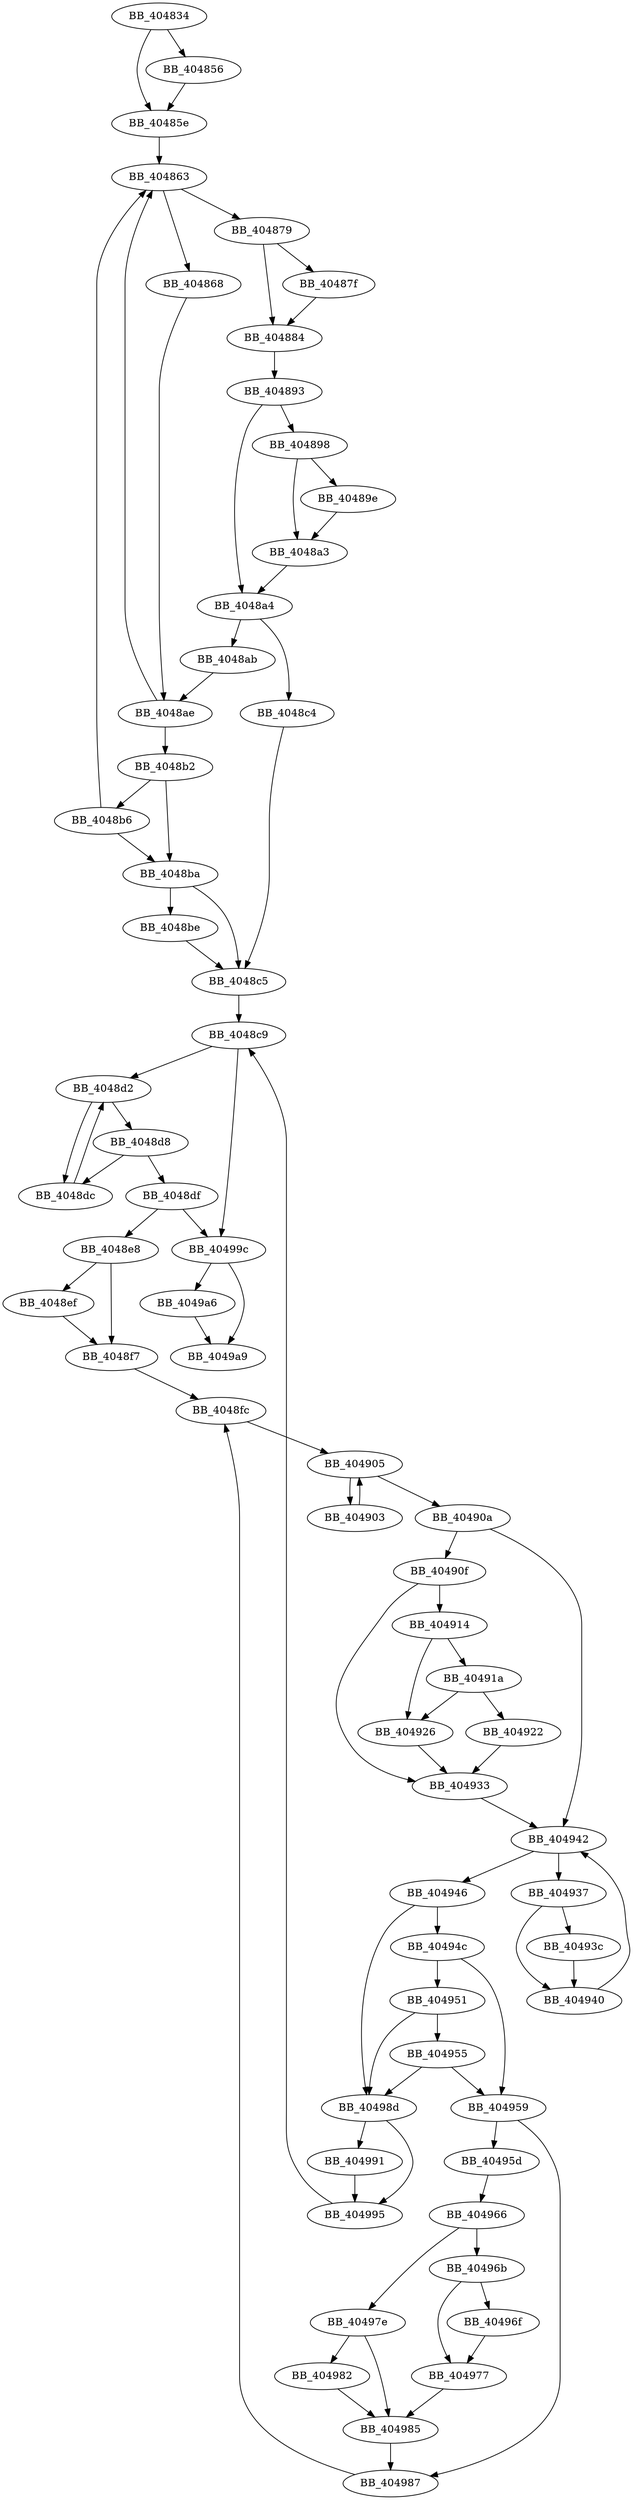 DiGraph _parse_cmdline{
BB_404834->BB_404856
BB_404834->BB_40485e
BB_404856->BB_40485e
BB_40485e->BB_404863
BB_404863->BB_404868
BB_404863->BB_404879
BB_404868->BB_4048ae
BB_404879->BB_40487f
BB_404879->BB_404884
BB_40487f->BB_404884
BB_404884->BB_404893
BB_404893->BB_404898
BB_404893->BB_4048a4
BB_404898->BB_40489e
BB_404898->BB_4048a3
BB_40489e->BB_4048a3
BB_4048a3->BB_4048a4
BB_4048a4->BB_4048ab
BB_4048a4->BB_4048c4
BB_4048ab->BB_4048ae
BB_4048ae->BB_404863
BB_4048ae->BB_4048b2
BB_4048b2->BB_4048b6
BB_4048b2->BB_4048ba
BB_4048b6->BB_404863
BB_4048b6->BB_4048ba
BB_4048ba->BB_4048be
BB_4048ba->BB_4048c5
BB_4048be->BB_4048c5
BB_4048c4->BB_4048c5
BB_4048c5->BB_4048c9
BB_4048c9->BB_4048d2
BB_4048c9->BB_40499c
BB_4048d2->BB_4048d8
BB_4048d2->BB_4048dc
BB_4048d8->BB_4048dc
BB_4048d8->BB_4048df
BB_4048dc->BB_4048d2
BB_4048df->BB_4048e8
BB_4048df->BB_40499c
BB_4048e8->BB_4048ef
BB_4048e8->BB_4048f7
BB_4048ef->BB_4048f7
BB_4048f7->BB_4048fc
BB_4048fc->BB_404905
BB_404903->BB_404905
BB_404905->BB_404903
BB_404905->BB_40490a
BB_40490a->BB_40490f
BB_40490a->BB_404942
BB_40490f->BB_404914
BB_40490f->BB_404933
BB_404914->BB_40491a
BB_404914->BB_404926
BB_40491a->BB_404922
BB_40491a->BB_404926
BB_404922->BB_404933
BB_404926->BB_404933
BB_404933->BB_404942
BB_404937->BB_40493c
BB_404937->BB_404940
BB_40493c->BB_404940
BB_404940->BB_404942
BB_404942->BB_404937
BB_404942->BB_404946
BB_404946->BB_40494c
BB_404946->BB_40498d
BB_40494c->BB_404951
BB_40494c->BB_404959
BB_404951->BB_404955
BB_404951->BB_40498d
BB_404955->BB_404959
BB_404955->BB_40498d
BB_404959->BB_40495d
BB_404959->BB_404987
BB_40495d->BB_404966
BB_404966->BB_40496b
BB_404966->BB_40497e
BB_40496b->BB_40496f
BB_40496b->BB_404977
BB_40496f->BB_404977
BB_404977->BB_404985
BB_40497e->BB_404982
BB_40497e->BB_404985
BB_404982->BB_404985
BB_404985->BB_404987
BB_404987->BB_4048fc
BB_40498d->BB_404991
BB_40498d->BB_404995
BB_404991->BB_404995
BB_404995->BB_4048c9
BB_40499c->BB_4049a6
BB_40499c->BB_4049a9
BB_4049a6->BB_4049a9
}
